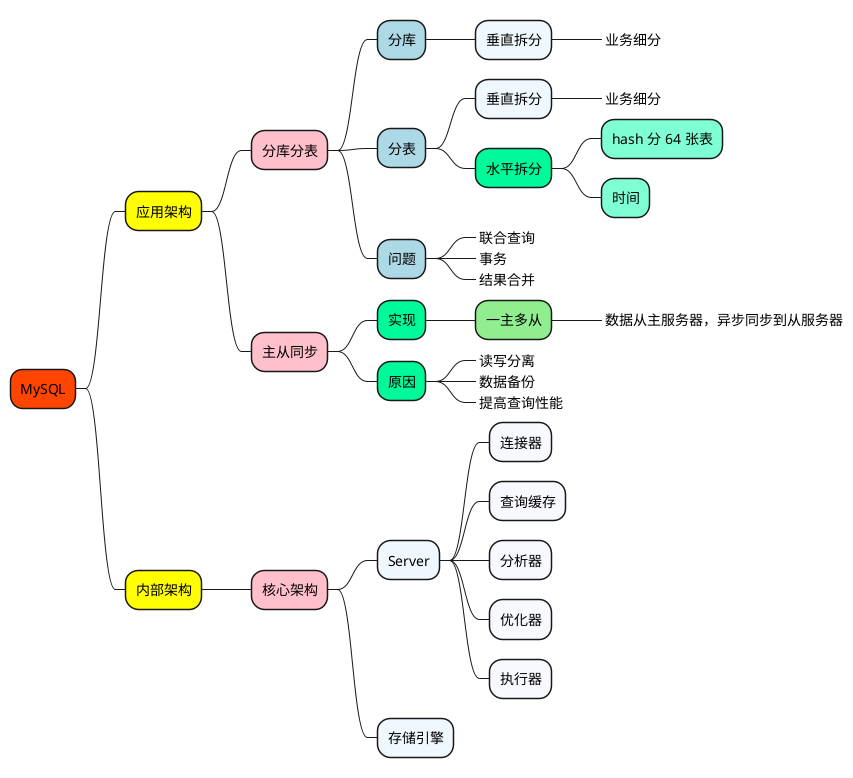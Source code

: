 @startmindmap

+[#OrangeRed] MySQL

++[#yellow] 应用架构

+++[#Pink] 分库分表
++++[#LightBlue] 分库
+++++[#AliceBlue] 垂直拆分
++++++[#Aquamarine]_ 业务细分

++++[#LightBlue] 分表
+++++[#AliceBlue] 垂直拆分
++++++[#Aquamarine]_ 业务细分

+++++[#MediumSpringGreen] 水平拆分
++++++[#Aquamarine] hash 分 64 张表
++++++[#Aquamarine] 时间

++++[#LightBlue] 问题
+++++[#AliceBlue]_ 联合查询
+++++[#AliceBlue]_ 事务
+++++[#AliceBlue]_ 结果合并

+++[#Pink] 主从同步
++++[#MediumSpringGreen] 实现
+++++[#LightGreen] 一主多从
++++++[#LightGreen]_ 数据从主服务器，异步同步到从服务器
++++[#MediumSpringGreen] 原因
+++++[#GhostWhite]_ 读写分离
+++++[#GhostWhite]_ 数据备份
+++++[#GhostWhite]_ 提高查询性能


++[#yellow] 内部架构

+++[#Pink] 核心架构
++++[#AliceBlue] Server
+++++[#GhostWhite] 连接器
+++++[#GhostWhite] 查询缓存
+++++[#GhostWhite] 分析器
+++++[#GhostWhite] 优化器
+++++[#GhostWhite] 执行器
++++[#AliceBlue] 存储引擎


@endmindmap